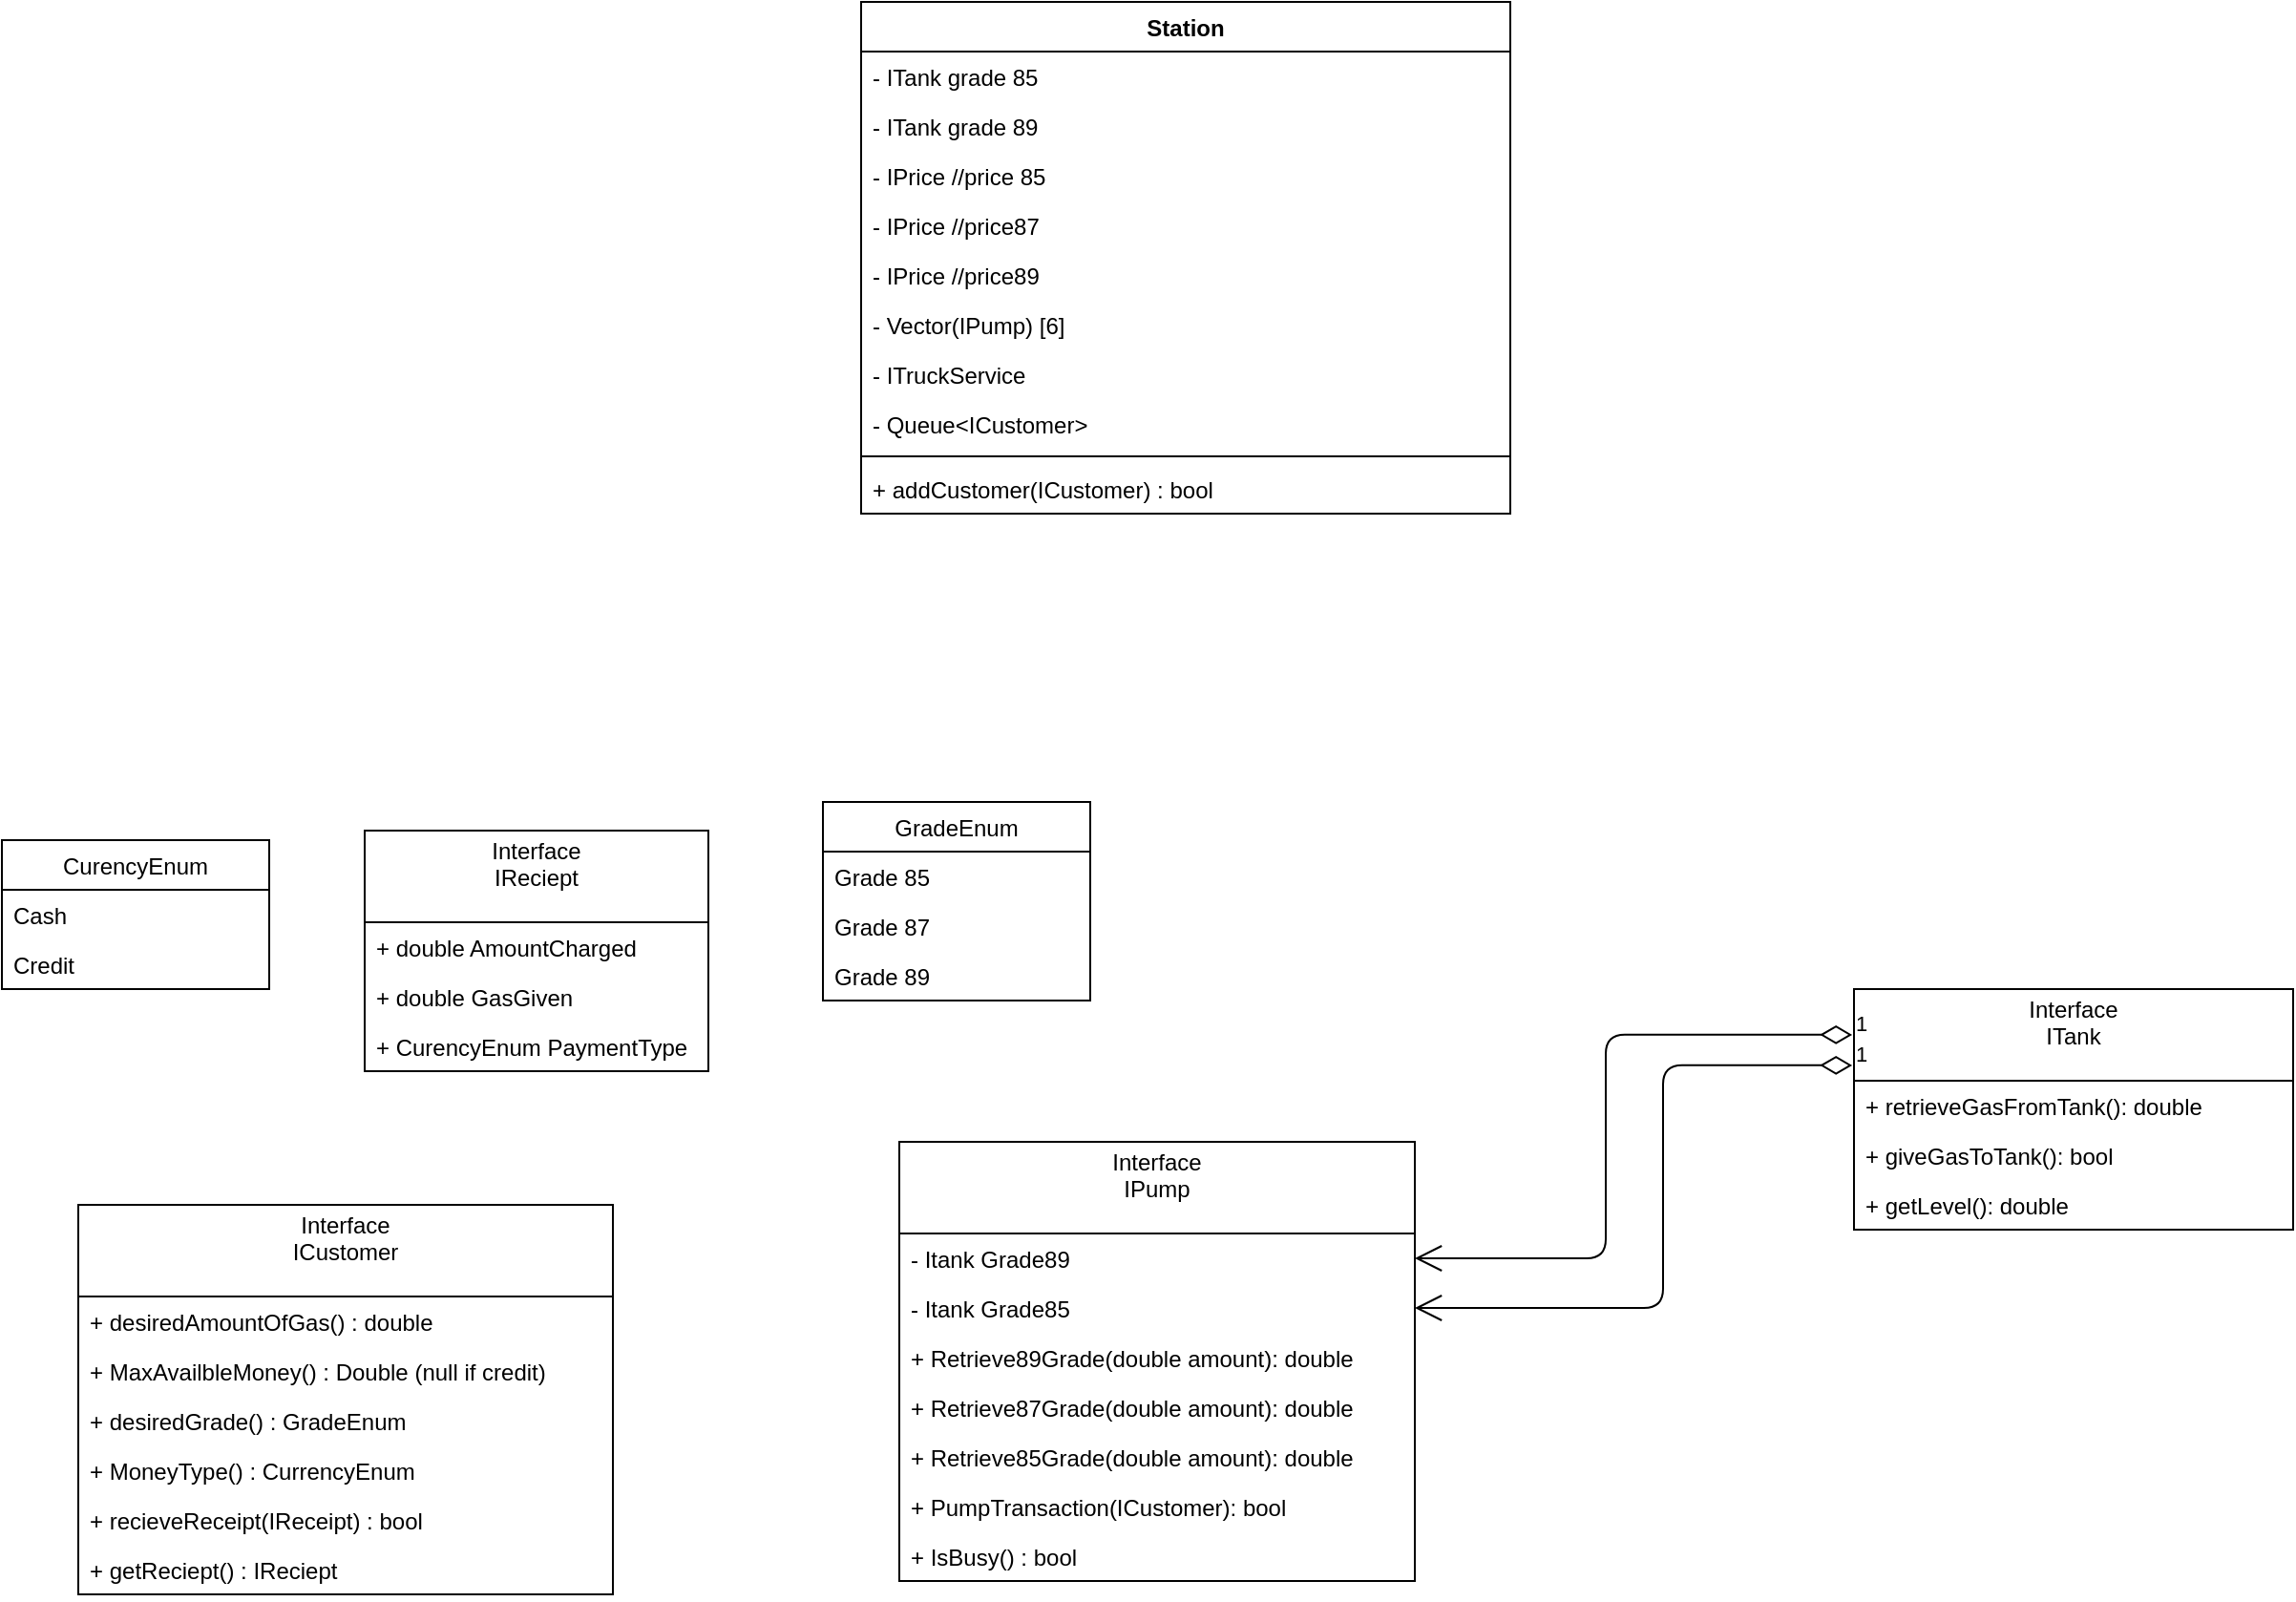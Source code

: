 <mxfile version="10.6.2"><diagram id="IL8cqeW6aZc0GmKWRjVk" name="Page-1"><mxGraphModel dx="2114" dy="2043" grid="1" gridSize="10" guides="1" tooltips="1" connect="1" arrows="1" fold="1" page="1" pageScale="1" pageWidth="850" pageHeight="1100" math="0" shadow="0"><root><mxCell id="0"/><mxCell id="1" parent="0"/><mxCell id="4H0IRhSca7g7RXK6LBBE-2" value="Interface&#10;IPump&#10;" style="swimlane;fontStyle=0;childLayout=stackLayout;horizontal=1;startSize=48;fillColor=none;horizontalStack=0;resizeParent=1;resizeParentMax=0;resizeLast=0;collapsible=1;marginBottom=0;" parent="1" vertex="1"><mxGeometry x="90" y="100" width="270" height="230" as="geometry"/></mxCell><mxCell id="J1RTowZZtYR8yPZofJTw-5" value="- Itank Grade89&#10;" style="text;strokeColor=none;fillColor=none;align=left;verticalAlign=top;spacingLeft=4;spacingRight=4;overflow=hidden;rotatable=0;points=[[0,0.5],[1,0.5]];portConstraint=eastwest;" parent="4H0IRhSca7g7RXK6LBBE-2" vertex="1"><mxGeometry y="48" width="270" height="26" as="geometry"/></mxCell><mxCell id="J1RTowZZtYR8yPZofJTw-2" value="- Itank Grade85&#10;" style="text;strokeColor=none;fillColor=none;align=left;verticalAlign=top;spacingLeft=4;spacingRight=4;overflow=hidden;rotatable=0;points=[[0,0.5],[1,0.5]];portConstraint=eastwest;" parent="4H0IRhSca7g7RXK6LBBE-2" vertex="1"><mxGeometry y="74" width="270" height="26" as="geometry"/></mxCell><mxCell id="J1RTowZZtYR8yPZofJTw-7" value="+ Retrieve89Grade(double amount): double" style="text;strokeColor=none;fillColor=none;align=left;verticalAlign=top;spacingLeft=4;spacingRight=4;overflow=hidden;rotatable=0;points=[[0,0.5],[1,0.5]];portConstraint=eastwest;" parent="4H0IRhSca7g7RXK6LBBE-2" vertex="1"><mxGeometry y="100" width="270" height="26" as="geometry"/></mxCell><mxCell id="J1RTowZZtYR8yPZofJTw-6" value="+ Retrieve87Grade(double amount): double" style="text;strokeColor=none;fillColor=none;align=left;verticalAlign=top;spacingLeft=4;spacingRight=4;overflow=hidden;rotatable=0;points=[[0,0.5],[1,0.5]];portConstraint=eastwest;" parent="4H0IRhSca7g7RXK6LBBE-2" vertex="1"><mxGeometry y="126" width="270" height="26" as="geometry"/></mxCell><mxCell id="J1RTowZZtYR8yPZofJTw-3" value="+ Retrieve85Grade(double amount): double" style="text;strokeColor=none;fillColor=none;align=left;verticalAlign=top;spacingLeft=4;spacingRight=4;overflow=hidden;rotatable=0;points=[[0,0.5],[1,0.5]];portConstraint=eastwest;" parent="4H0IRhSca7g7RXK6LBBE-2" vertex="1"><mxGeometry y="152" width="270" height="26" as="geometry"/></mxCell><mxCell id="J1RTowZZtYR8yPZofJTw-20" value="+ PumpTransaction(ICustomer): bool&#10;" style="text;strokeColor=none;fillColor=none;align=left;verticalAlign=top;spacingLeft=4;spacingRight=4;overflow=hidden;rotatable=0;points=[[0,0.5],[1,0.5]];portConstraint=eastwest;" parent="4H0IRhSca7g7RXK6LBBE-2" vertex="1"><mxGeometry y="178" width="270" height="26" as="geometry"/></mxCell><mxCell id="J1RTowZZtYR8yPZofJTw-21" value="+ IsBusy() : bool&#10;" style="text;strokeColor=none;fillColor=none;align=left;verticalAlign=top;spacingLeft=4;spacingRight=4;overflow=hidden;rotatable=0;points=[[0,0.5],[1,0.5]];portConstraint=eastwest;" parent="4H0IRhSca7g7RXK6LBBE-2" vertex="1"><mxGeometry y="204" width="270" height="26" as="geometry"/></mxCell><mxCell id="4H0IRhSca7g7RXK6LBBE-6" value="Interface&#10;ITank&#10;" style="swimlane;fontStyle=0;childLayout=stackLayout;horizontal=1;startSize=48;fillColor=none;horizontalStack=0;resizeParent=1;resizeParentMax=0;resizeLast=0;collapsible=1;marginBottom=0;" parent="1" vertex="1"><mxGeometry x="590" y="20" width="230" height="126" as="geometry"/></mxCell><mxCell id="4H0IRhSca7g7RXK6LBBE-7" value="+ retrieveGasFromTank(): double " style="text;strokeColor=none;fillColor=none;align=left;verticalAlign=top;spacingLeft=4;spacingRight=4;overflow=hidden;rotatable=0;points=[[0,0.5],[1,0.5]];portConstraint=eastwest;" parent="4H0IRhSca7g7RXK6LBBE-6" vertex="1"><mxGeometry y="48" width="230" height="26" as="geometry"/></mxCell><mxCell id="4H0IRhSca7g7RXK6LBBE-8" value="+ giveGasToTank(): bool" style="text;strokeColor=none;fillColor=none;align=left;verticalAlign=top;spacingLeft=4;spacingRight=4;overflow=hidden;rotatable=0;points=[[0,0.5],[1,0.5]];portConstraint=eastwest;" parent="4H0IRhSca7g7RXK6LBBE-6" vertex="1"><mxGeometry y="74" width="230" height="26" as="geometry"/></mxCell><mxCell id="4H0IRhSca7g7RXK6LBBE-10" value="+ getLevel(): double" style="text;strokeColor=none;fillColor=none;align=left;verticalAlign=top;spacingLeft=4;spacingRight=4;overflow=hidden;rotatable=0;points=[[0,0.5],[1,0.5]];portConstraint=eastwest;" parent="4H0IRhSca7g7RXK6LBBE-6" vertex="1"><mxGeometry y="100" width="230" height="26" as="geometry"/></mxCell><mxCell id="J1RTowZZtYR8yPZofJTw-8" value="1" style="endArrow=open;html=1;endSize=12;startArrow=diamondThin;startSize=14;startFill=0;edgeStyle=orthogonalEdgeStyle;align=left;verticalAlign=bottom;exitX=-0.004;exitY=0.19;exitDx=0;exitDy=0;entryX=1;entryY=0.5;entryDx=0;entryDy=0;exitPerimeter=0;" parent="1" source="4H0IRhSca7g7RXK6LBBE-6" target="J1RTowZZtYR8yPZofJTw-5" edge="1"><mxGeometry x="-1" y="3" relative="1" as="geometry"><mxPoint x="90" y="300" as="sourcePoint"/><mxPoint x="250" y="300" as="targetPoint"/><Array as="points"><mxPoint x="460" y="44"/><mxPoint x="460" y="161"/></Array></mxGeometry></mxCell><mxCell id="J1RTowZZtYR8yPZofJTw-9" value="1" style="endArrow=open;html=1;endSize=12;startArrow=diamondThin;startSize=14;startFill=0;edgeStyle=orthogonalEdgeStyle;align=left;verticalAlign=bottom;exitX=-0.004;exitY=0.317;exitDx=0;exitDy=0;entryX=1;entryY=0.5;entryDx=0;entryDy=0;exitPerimeter=0;" parent="1" source="4H0IRhSca7g7RXK6LBBE-6" target="J1RTowZZtYR8yPZofJTw-2" edge="1"><mxGeometry x="-1" y="3" relative="1" as="geometry"><mxPoint x="600" y="91" as="sourcePoint"/><mxPoint x="370" y="171" as="targetPoint"/><Array as="points"><mxPoint x="490" y="60"/><mxPoint x="490" y="187"/></Array></mxGeometry></mxCell><mxCell id="J1RTowZZtYR8yPZofJTw-10" value="Interface&#10;ICustomer&#10;" style="swimlane;fontStyle=0;childLayout=stackLayout;horizontal=1;startSize=48;fillColor=none;horizontalStack=0;resizeParent=1;resizeParentMax=0;resizeLast=0;collapsible=1;marginBottom=0;" parent="1" vertex="1"><mxGeometry x="-340" y="133" width="280" height="204" as="geometry"/></mxCell><mxCell id="J1RTowZZtYR8yPZofJTw-11" value="+ desiredAmountOfGas() : double&#10;" style="text;strokeColor=none;fillColor=none;align=left;verticalAlign=top;spacingLeft=4;spacingRight=4;overflow=hidden;rotatable=0;points=[[0,0.5],[1,0.5]];portConstraint=eastwest;" parent="J1RTowZZtYR8yPZofJTw-10" vertex="1"><mxGeometry y="48" width="280" height="26" as="geometry"/></mxCell><mxCell id="J1RTowZZtYR8yPZofJTw-12" value="+ MaxAvailbleMoney() : Double (null if credit)&#10;" style="text;strokeColor=none;fillColor=none;align=left;verticalAlign=top;spacingLeft=4;spacingRight=4;overflow=hidden;rotatable=0;points=[[0,0.5],[1,0.5]];portConstraint=eastwest;" parent="J1RTowZZtYR8yPZofJTw-10" vertex="1"><mxGeometry y="74" width="280" height="26" as="geometry"/></mxCell><mxCell id="J1RTowZZtYR8yPZofJTw-30" value="+ desiredGrade() : GradeEnum&#10;" style="text;strokeColor=none;fillColor=none;align=left;verticalAlign=top;spacingLeft=4;spacingRight=4;overflow=hidden;rotatable=0;points=[[0,0.5],[1,0.5]];portConstraint=eastwest;" parent="J1RTowZZtYR8yPZofJTw-10" vertex="1"><mxGeometry y="100" width="280" height="26" as="geometry"/></mxCell><mxCell id="J1RTowZZtYR8yPZofJTw-13" value="+ MoneyType() : CurrencyEnum" style="text;strokeColor=none;fillColor=none;align=left;verticalAlign=top;spacingLeft=4;spacingRight=4;overflow=hidden;rotatable=0;points=[[0,0.5],[1,0.5]];portConstraint=eastwest;" parent="J1RTowZZtYR8yPZofJTw-10" vertex="1"><mxGeometry y="126" width="280" height="26" as="geometry"/></mxCell><mxCell id="J1RTowZZtYR8yPZofJTw-29" value="+ recieveReceipt(IReceipt) : bool" style="text;strokeColor=none;fillColor=none;align=left;verticalAlign=top;spacingLeft=4;spacingRight=4;overflow=hidden;rotatable=0;points=[[0,0.5],[1,0.5]];portConstraint=eastwest;" parent="J1RTowZZtYR8yPZofJTw-10" vertex="1"><mxGeometry y="152" width="280" height="26" as="geometry"/></mxCell><mxCell id="J1RTowZZtYR8yPZofJTw-22" value="+ getReciept() : IReciept" style="text;strokeColor=none;fillColor=none;align=left;verticalAlign=top;spacingLeft=4;spacingRight=4;overflow=hidden;rotatable=0;points=[[0,0.5],[1,0.5]];portConstraint=eastwest;" parent="J1RTowZZtYR8yPZofJTw-10" vertex="1"><mxGeometry y="178" width="280" height="26" as="geometry"/></mxCell><mxCell id="J1RTowZZtYR8yPZofJTw-16" value="CurencyEnum" style="swimlane;fontStyle=0;childLayout=stackLayout;horizontal=1;startSize=26;fillColor=none;horizontalStack=0;resizeParent=1;resizeParentMax=0;resizeLast=0;collapsible=1;marginBottom=0;" parent="1" vertex="1"><mxGeometry x="-380" y="-58" width="140" height="78" as="geometry"/></mxCell><mxCell id="J1RTowZZtYR8yPZofJTw-17" value="Cash" style="text;strokeColor=none;fillColor=none;align=left;verticalAlign=top;spacingLeft=4;spacingRight=4;overflow=hidden;rotatable=0;points=[[0,0.5],[1,0.5]];portConstraint=eastwest;" parent="J1RTowZZtYR8yPZofJTw-16" vertex="1"><mxGeometry y="26" width="140" height="26" as="geometry"/></mxCell><mxCell id="J1RTowZZtYR8yPZofJTw-18" value="Credit" style="text;strokeColor=none;fillColor=none;align=left;verticalAlign=top;spacingLeft=4;spacingRight=4;overflow=hidden;rotatable=0;points=[[0,0.5],[1,0.5]];portConstraint=eastwest;" parent="J1RTowZZtYR8yPZofJTw-16" vertex="1"><mxGeometry y="52" width="140" height="26" as="geometry"/></mxCell><mxCell id="J1RTowZZtYR8yPZofJTw-23" value="Interface&#10;IReciept&#10;" style="swimlane;fontStyle=0;childLayout=stackLayout;horizontal=1;startSize=48;fillColor=none;horizontalStack=0;resizeParent=1;resizeParentMax=0;resizeLast=0;collapsible=1;marginBottom=0;" parent="1" vertex="1"><mxGeometry x="-190" y="-63" width="180" height="126" as="geometry"/></mxCell><mxCell id="J1RTowZZtYR8yPZofJTw-24" value="+ double AmountCharged&#10;" style="text;strokeColor=none;fillColor=none;align=left;verticalAlign=top;spacingLeft=4;spacingRight=4;overflow=hidden;rotatable=0;points=[[0,0.5],[1,0.5]];portConstraint=eastwest;" parent="J1RTowZZtYR8yPZofJTw-23" vertex="1"><mxGeometry y="48" width="180" height="26" as="geometry"/></mxCell><mxCell id="J1RTowZZtYR8yPZofJTw-28" value="+ double GasGiven" style="text;strokeColor=none;fillColor=none;align=left;verticalAlign=top;spacingLeft=4;spacingRight=4;overflow=hidden;rotatable=0;points=[[0,0.5],[1,0.5]];portConstraint=eastwest;" parent="J1RTowZZtYR8yPZofJTw-23" vertex="1"><mxGeometry y="74" width="180" height="26" as="geometry"/></mxCell><mxCell id="J1RTowZZtYR8yPZofJTw-26" value="+ CurencyEnum PaymentType" style="text;strokeColor=none;fillColor=none;align=left;verticalAlign=top;spacingLeft=4;spacingRight=4;overflow=hidden;rotatable=0;points=[[0,0.5],[1,0.5]];portConstraint=eastwest;" parent="J1RTowZZtYR8yPZofJTw-23" vertex="1"><mxGeometry y="100" width="180" height="26" as="geometry"/></mxCell><mxCell id="J1RTowZZtYR8yPZofJTw-31" value="GradeEnum" style="swimlane;fontStyle=0;childLayout=stackLayout;horizontal=1;startSize=26;fillColor=none;horizontalStack=0;resizeParent=1;resizeParentMax=0;resizeLast=0;collapsible=1;marginBottom=0;" parent="1" vertex="1"><mxGeometry x="50" y="-78" width="140" height="104" as="geometry"/></mxCell><mxCell id="J1RTowZZtYR8yPZofJTw-35" value="Grade 85" style="text;strokeColor=none;fillColor=none;align=left;verticalAlign=top;spacingLeft=4;spacingRight=4;overflow=hidden;rotatable=0;points=[[0,0.5],[1,0.5]];portConstraint=eastwest;" parent="J1RTowZZtYR8yPZofJTw-31" vertex="1"><mxGeometry y="26" width="140" height="26" as="geometry"/></mxCell><mxCell id="J1RTowZZtYR8yPZofJTw-32" value="Grade 87" style="text;strokeColor=none;fillColor=none;align=left;verticalAlign=top;spacingLeft=4;spacingRight=4;overflow=hidden;rotatable=0;points=[[0,0.5],[1,0.5]];portConstraint=eastwest;" parent="J1RTowZZtYR8yPZofJTw-31" vertex="1"><mxGeometry y="52" width="140" height="26" as="geometry"/></mxCell><mxCell id="J1RTowZZtYR8yPZofJTw-34" value="Grade 89" style="text;strokeColor=none;fillColor=none;align=left;verticalAlign=top;spacingLeft=4;spacingRight=4;overflow=hidden;rotatable=0;points=[[0,0.5],[1,0.5]];portConstraint=eastwest;" parent="J1RTowZZtYR8yPZofJTw-31" vertex="1"><mxGeometry y="78" width="140" height="26" as="geometry"/></mxCell><mxCell id="86paxeMrEUaVDvBMh0Bs-14" value="Station" style="swimlane;fontStyle=1;align=center;verticalAlign=top;childLayout=stackLayout;horizontal=1;startSize=26;horizontalStack=0;resizeParent=1;resizeParentMax=0;resizeLast=0;collapsible=1;marginBottom=0;" vertex="1" parent="1"><mxGeometry x="70" y="-497" width="340" height="268" as="geometry"/></mxCell><mxCell id="86paxeMrEUaVDvBMh0Bs-18" value="- ITank grade 85" style="text;strokeColor=none;fillColor=none;align=left;verticalAlign=top;spacingLeft=4;spacingRight=4;overflow=hidden;rotatable=0;points=[[0,0.5],[1,0.5]];portConstraint=eastwest;" vertex="1" parent="86paxeMrEUaVDvBMh0Bs-14"><mxGeometry y="26" width="340" height="26" as="geometry"/></mxCell><mxCell id="86paxeMrEUaVDvBMh0Bs-19" value="- ITank grade 89" style="text;strokeColor=none;fillColor=none;align=left;verticalAlign=top;spacingLeft=4;spacingRight=4;overflow=hidden;rotatable=0;points=[[0,0.5],[1,0.5]];portConstraint=eastwest;" vertex="1" parent="86paxeMrEUaVDvBMh0Bs-14"><mxGeometry y="52" width="340" height="26" as="geometry"/></mxCell><mxCell id="86paxeMrEUaVDvBMh0Bs-22" value="- IPrice //price 85" style="text;strokeColor=none;fillColor=none;align=left;verticalAlign=top;spacingLeft=4;spacingRight=4;overflow=hidden;rotatable=0;points=[[0,0.5],[1,0.5]];portConstraint=eastwest;" vertex="1" parent="86paxeMrEUaVDvBMh0Bs-14"><mxGeometry y="78" width="340" height="26" as="geometry"/></mxCell><mxCell id="86paxeMrEUaVDvBMh0Bs-23" value="- IPrice //price87" style="text;strokeColor=none;fillColor=none;align=left;verticalAlign=top;spacingLeft=4;spacingRight=4;overflow=hidden;rotatable=0;points=[[0,0.5],[1,0.5]];portConstraint=eastwest;" vertex="1" parent="86paxeMrEUaVDvBMh0Bs-14"><mxGeometry y="104" width="340" height="26" as="geometry"/></mxCell><mxCell id="86paxeMrEUaVDvBMh0Bs-21" value="- IPrice //price89" style="text;strokeColor=none;fillColor=none;align=left;verticalAlign=top;spacingLeft=4;spacingRight=4;overflow=hidden;rotatable=0;points=[[0,0.5],[1,0.5]];portConstraint=eastwest;" vertex="1" parent="86paxeMrEUaVDvBMh0Bs-14"><mxGeometry y="130" width="340" height="26" as="geometry"/></mxCell><mxCell id="86paxeMrEUaVDvBMh0Bs-20" value="- Vector(IPump) [6]" style="text;strokeColor=none;fillColor=none;align=left;verticalAlign=top;spacingLeft=4;spacingRight=4;overflow=hidden;rotatable=0;points=[[0,0.5],[1,0.5]];portConstraint=eastwest;" vertex="1" parent="86paxeMrEUaVDvBMh0Bs-14"><mxGeometry y="156" width="340" height="26" as="geometry"/></mxCell><mxCell id="86paxeMrEUaVDvBMh0Bs-15" value="- ITruckService" style="text;strokeColor=none;fillColor=none;align=left;verticalAlign=top;spacingLeft=4;spacingRight=4;overflow=hidden;rotatable=0;points=[[0,0.5],[1,0.5]];portConstraint=eastwest;" vertex="1" parent="86paxeMrEUaVDvBMh0Bs-14"><mxGeometry y="182" width="340" height="26" as="geometry"/></mxCell><mxCell id="86paxeMrEUaVDvBMh0Bs-24" value="- Queue&lt;ICustomer&gt;" style="text;strokeColor=none;fillColor=none;align=left;verticalAlign=top;spacingLeft=4;spacingRight=4;overflow=hidden;rotatable=0;points=[[0,0.5],[1,0.5]];portConstraint=eastwest;" vertex="1" parent="86paxeMrEUaVDvBMh0Bs-14"><mxGeometry y="208" width="340" height="26" as="geometry"/></mxCell><mxCell id="86paxeMrEUaVDvBMh0Bs-16" value="" style="line;strokeWidth=1;fillColor=none;align=left;verticalAlign=middle;spacingTop=-1;spacingLeft=3;spacingRight=3;rotatable=0;labelPosition=right;points=[];portConstraint=eastwest;" vertex="1" parent="86paxeMrEUaVDvBMh0Bs-14"><mxGeometry y="234" width="340" height="8" as="geometry"/></mxCell><mxCell id="86paxeMrEUaVDvBMh0Bs-17" value="+ addCustomer(ICustomer) : bool" style="text;strokeColor=none;fillColor=none;align=left;verticalAlign=top;spacingLeft=4;spacingRight=4;overflow=hidden;rotatable=0;points=[[0,0.5],[1,0.5]];portConstraint=eastwest;" vertex="1" parent="86paxeMrEUaVDvBMh0Bs-14"><mxGeometry y="242" width="340" height="26" as="geometry"/></mxCell></root></mxGraphModel></diagram></mxfile>